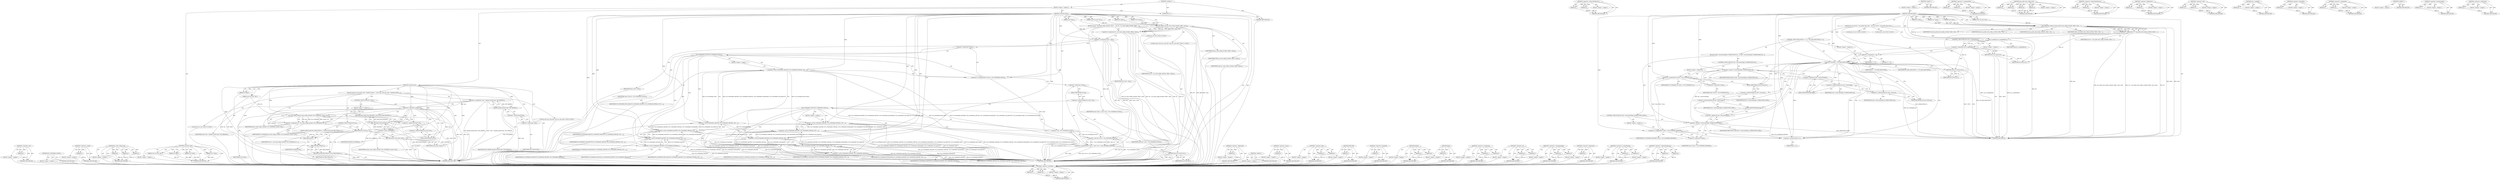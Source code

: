 digraph "&lt;operator&gt;.indirectFieldAccess" {
vulnerable_116 [label=<(METHOD,&lt;operator&gt;.lessThan)>];
vulnerable_117 [label=<(PARAM,p1)>];
vulnerable_118 [label=<(PARAM,p2)>];
vulnerable_119 [label=<(BLOCK,&lt;empty&gt;,&lt;empty&gt;)>];
vulnerable_120 [label=<(METHOD_RETURN,ANY)>];
vulnerable_140 [label=<(METHOD,&lt;operator&gt;.indirectFieldAccess)>];
vulnerable_141 [label=<(PARAM,p1)>];
vulnerable_142 [label=<(PARAM,p2)>];
vulnerable_143 [label=<(BLOCK,&lt;empty&gt;,&lt;empty&gt;)>];
vulnerable_144 [label=<(METHOD_RETURN,ANY)>];
vulnerable_6 [label=<(METHOD,&lt;global&gt;)<SUB>1</SUB>>];
vulnerable_7 [label=<(BLOCK,&lt;empty&gt;,&lt;empty&gt;)<SUB>1</SUB>>];
vulnerable_8 [label=<(METHOD,command_read)<SUB>1</SUB>>];
vulnerable_9 [label=<(PARAM,struct pci_dev *dev)<SUB>1</SUB>>];
vulnerable_10 [label=<(PARAM,int offset)<SUB>1</SUB>>];
vulnerable_11 [label=<(PARAM,u16 *value)<SUB>1</SUB>>];
vulnerable_12 [label=<(PARAM,void *data)<SUB>1</SUB>>];
vulnerable_13 [label=<(BLOCK,{
	int i;
	int ret;
	ret = xen_pcibk_read_confi...,{
	int i;
	int ret;
	ret = xen_pcibk_read_confi...)<SUB>2</SUB>>];
vulnerable_14 [label="<(LOCAL,int i: int)<SUB>3</SUB>>"];
vulnerable_15 [label="<(LOCAL,int ret: int)<SUB>4</SUB>>"];
vulnerable_16 [label=<(&lt;operator&gt;.assignment,ret = xen_pcibk_read_config_word(dev, offset, v...)<SUB>5</SUB>>];
vulnerable_17 [label=<(IDENTIFIER,ret,ret = xen_pcibk_read_config_word(dev, offset, v...)<SUB>5</SUB>>];
vulnerable_18 [label=<(xen_pcibk_read_config_word,xen_pcibk_read_config_word(dev, offset, value, ...)<SUB>5</SUB>>];
vulnerable_19 [label=<(IDENTIFIER,dev,xen_pcibk_read_config_word(dev, offset, value, ...)<SUB>5</SUB>>];
vulnerable_20 [label=<(IDENTIFIER,offset,xen_pcibk_read_config_word(dev, offset, value, ...)<SUB>5</SUB>>];
vulnerable_21 [label=<(IDENTIFIER,value,xen_pcibk_read_config_word(dev, offset, value, ...)<SUB>5</SUB>>];
vulnerable_22 [label=<(IDENTIFIER,data,xen_pcibk_read_config_word(dev, offset, value, ...)<SUB>5</SUB>>];
vulnerable_23 [label=<(CONTROL_STRUCTURE,IF,if (!pci_is_enabled(dev)))<SUB>6</SUB>>];
vulnerable_24 [label=<(&lt;operator&gt;.logicalNot,!pci_is_enabled(dev))<SUB>6</SUB>>];
vulnerable_25 [label=<(pci_is_enabled,pci_is_enabled(dev))<SUB>6</SUB>>];
vulnerable_26 [label=<(IDENTIFIER,dev,pci_is_enabled(dev))<SUB>6</SUB>>];
vulnerable_27 [label=<(BLOCK,&lt;empty&gt;,&lt;empty&gt;)<SUB>7</SUB>>];
vulnerable_28 [label=<(RETURN,return ret;,return ret;)<SUB>7</SUB>>];
vulnerable_29 [label=<(IDENTIFIER,ret,return ret;)<SUB>7</SUB>>];
vulnerable_30 [label=<(CONTROL_STRUCTURE,FOR,for (i = 0;i &lt; PCI_ROM_RESOURCE;i++))<SUB>8</SUB>>];
vulnerable_31 [label=<(BLOCK,&lt;empty&gt;,&lt;empty&gt;)<SUB>8</SUB>>];
vulnerable_32 [label=<(&lt;operator&gt;.assignment,i = 0)<SUB>8</SUB>>];
vulnerable_33 [label=<(IDENTIFIER,i,i = 0)<SUB>8</SUB>>];
vulnerable_34 [label=<(LITERAL,0,i = 0)<SUB>8</SUB>>];
vulnerable_35 [label=<(&lt;operator&gt;.lessThan,i &lt; PCI_ROM_RESOURCE)<SUB>8</SUB>>];
vulnerable_36 [label=<(IDENTIFIER,i,i &lt; PCI_ROM_RESOURCE)<SUB>8</SUB>>];
vulnerable_37 [label=<(IDENTIFIER,PCI_ROM_RESOURCE,i &lt; PCI_ROM_RESOURCE)<SUB>8</SUB>>];
vulnerable_38 [label=<(&lt;operator&gt;.postIncrement,i++)<SUB>8</SUB>>];
vulnerable_39 [label=<(IDENTIFIER,i,i++)<SUB>8</SUB>>];
vulnerable_40 [label=<(BLOCK,{
		if (dev-&gt;resource[i].flags &amp; IORESOURCE_IO)...,{
		if (dev-&gt;resource[i].flags &amp; IORESOURCE_IO)...)<SUB>8</SUB>>];
vulnerable_41 [label=<(CONTROL_STRUCTURE,IF,if (dev-&gt;resource[i].flags &amp; IORESOURCE_IO))<SUB>9</SUB>>];
vulnerable_42 [label=<(&lt;operator&gt;.and,dev-&gt;resource[i].flags &amp; IORESOURCE_IO)<SUB>9</SUB>>];
vulnerable_43 [label=<(&lt;operator&gt;.fieldAccess,dev-&gt;resource[i].flags)<SUB>9</SUB>>];
vulnerable_44 [label=<(&lt;operator&gt;.indirectIndexAccess,dev-&gt;resource[i])<SUB>9</SUB>>];
vulnerable_45 [label=<(&lt;operator&gt;.indirectFieldAccess,dev-&gt;resource)<SUB>9</SUB>>];
vulnerable_46 [label=<(IDENTIFIER,dev,dev-&gt;resource[i].flags &amp; IORESOURCE_IO)<SUB>9</SUB>>];
vulnerable_47 [label=<(FIELD_IDENTIFIER,resource,resource)<SUB>9</SUB>>];
vulnerable_48 [label=<(IDENTIFIER,i,dev-&gt;resource[i].flags &amp; IORESOURCE_IO)<SUB>9</SUB>>];
vulnerable_49 [label=<(FIELD_IDENTIFIER,flags,flags)<SUB>9</SUB>>];
vulnerable_50 [label=<(IDENTIFIER,IORESOURCE_IO,dev-&gt;resource[i].flags &amp; IORESOURCE_IO)<SUB>9</SUB>>];
vulnerable_51 [label=<(BLOCK,&lt;empty&gt;,&lt;empty&gt;)<SUB>10</SUB>>];
vulnerable_52 [label=<(&lt;operators&gt;.assignmentOr,*value |= PCI_COMMAND_IO)<SUB>10</SUB>>];
vulnerable_53 [label=<(&lt;operator&gt;.indirection,*value)<SUB>10</SUB>>];
vulnerable_54 [label=<(IDENTIFIER,value,*value |= PCI_COMMAND_IO)<SUB>10</SUB>>];
vulnerable_55 [label=<(IDENTIFIER,PCI_COMMAND_IO,*value |= PCI_COMMAND_IO)<SUB>10</SUB>>];
vulnerable_56 [label=<(CONTROL_STRUCTURE,IF,if (dev-&gt;resource[i].flags &amp; IORESOURCE_MEM))<SUB>11</SUB>>];
vulnerable_57 [label=<(&lt;operator&gt;.and,dev-&gt;resource[i].flags &amp; IORESOURCE_MEM)<SUB>11</SUB>>];
vulnerable_58 [label=<(&lt;operator&gt;.fieldAccess,dev-&gt;resource[i].flags)<SUB>11</SUB>>];
vulnerable_59 [label=<(&lt;operator&gt;.indirectIndexAccess,dev-&gt;resource[i])<SUB>11</SUB>>];
vulnerable_60 [label=<(&lt;operator&gt;.indirectFieldAccess,dev-&gt;resource)<SUB>11</SUB>>];
vulnerable_61 [label=<(IDENTIFIER,dev,dev-&gt;resource[i].flags &amp; IORESOURCE_MEM)<SUB>11</SUB>>];
vulnerable_62 [label=<(FIELD_IDENTIFIER,resource,resource)<SUB>11</SUB>>];
vulnerable_63 [label=<(IDENTIFIER,i,dev-&gt;resource[i].flags &amp; IORESOURCE_MEM)<SUB>11</SUB>>];
vulnerable_64 [label=<(FIELD_IDENTIFIER,flags,flags)<SUB>11</SUB>>];
vulnerable_65 [label=<(IDENTIFIER,IORESOURCE_MEM,dev-&gt;resource[i].flags &amp; IORESOURCE_MEM)<SUB>11</SUB>>];
vulnerable_66 [label=<(BLOCK,&lt;empty&gt;,&lt;empty&gt;)<SUB>12</SUB>>];
vulnerable_67 [label=<(&lt;operators&gt;.assignmentOr,*value |= PCI_COMMAND_MEMORY)<SUB>12</SUB>>];
vulnerable_68 [label=<(&lt;operator&gt;.indirection,*value)<SUB>12</SUB>>];
vulnerable_69 [label=<(IDENTIFIER,value,*value |= PCI_COMMAND_MEMORY)<SUB>12</SUB>>];
vulnerable_70 [label=<(IDENTIFIER,PCI_COMMAND_MEMORY,*value |= PCI_COMMAND_MEMORY)<SUB>12</SUB>>];
vulnerable_71 [label=<(RETURN,return ret;,return ret;)<SUB>15</SUB>>];
vulnerable_72 [label=<(IDENTIFIER,ret,return ret;)<SUB>15</SUB>>];
vulnerable_73 [label=<(METHOD_RETURN,int)<SUB>1</SUB>>];
vulnerable_75 [label=<(METHOD_RETURN,ANY)<SUB>1</SUB>>];
vulnerable_145 [label=<(METHOD,&lt;operators&gt;.assignmentOr)>];
vulnerable_146 [label=<(PARAM,p1)>];
vulnerable_147 [label=<(PARAM,p2)>];
vulnerable_148 [label=<(BLOCK,&lt;empty&gt;,&lt;empty&gt;)>];
vulnerable_149 [label=<(METHOD_RETURN,ANY)>];
vulnerable_101 [label=<(METHOD,xen_pcibk_read_config_word)>];
vulnerable_102 [label=<(PARAM,p1)>];
vulnerable_103 [label=<(PARAM,p2)>];
vulnerable_104 [label=<(PARAM,p3)>];
vulnerable_105 [label=<(PARAM,p4)>];
vulnerable_106 [label=<(BLOCK,&lt;empty&gt;,&lt;empty&gt;)>];
vulnerable_107 [label=<(METHOD_RETURN,ANY)>];
vulnerable_135 [label=<(METHOD,&lt;operator&gt;.indirectIndexAccess)>];
vulnerable_136 [label=<(PARAM,p1)>];
vulnerable_137 [label=<(PARAM,p2)>];
vulnerable_138 [label=<(BLOCK,&lt;empty&gt;,&lt;empty&gt;)>];
vulnerable_139 [label=<(METHOD_RETURN,ANY)>];
vulnerable_130 [label=<(METHOD,&lt;operator&gt;.fieldAccess)>];
vulnerable_131 [label=<(PARAM,p1)>];
vulnerable_132 [label=<(PARAM,p2)>];
vulnerable_133 [label=<(BLOCK,&lt;empty&gt;,&lt;empty&gt;)>];
vulnerable_134 [label=<(METHOD_RETURN,ANY)>];
vulnerable_125 [label=<(METHOD,&lt;operator&gt;.and)>];
vulnerable_126 [label=<(PARAM,p1)>];
vulnerable_127 [label=<(PARAM,p2)>];
vulnerable_128 [label=<(BLOCK,&lt;empty&gt;,&lt;empty&gt;)>];
vulnerable_129 [label=<(METHOD_RETURN,ANY)>];
vulnerable_112 [label=<(METHOD,pci_is_enabled)>];
vulnerable_113 [label=<(PARAM,p1)>];
vulnerable_114 [label=<(BLOCK,&lt;empty&gt;,&lt;empty&gt;)>];
vulnerable_115 [label=<(METHOD_RETURN,ANY)>];
vulnerable_108 [label=<(METHOD,&lt;operator&gt;.logicalNot)>];
vulnerable_109 [label=<(PARAM,p1)>];
vulnerable_110 [label=<(BLOCK,&lt;empty&gt;,&lt;empty&gt;)>];
vulnerable_111 [label=<(METHOD_RETURN,ANY)>];
vulnerable_96 [label=<(METHOD,&lt;operator&gt;.assignment)>];
vulnerable_97 [label=<(PARAM,p1)>];
vulnerable_98 [label=<(PARAM,p2)>];
vulnerable_99 [label=<(BLOCK,&lt;empty&gt;,&lt;empty&gt;)>];
vulnerable_100 [label=<(METHOD_RETURN,ANY)>];
vulnerable_90 [label=<(METHOD,&lt;global&gt;)<SUB>1</SUB>>];
vulnerable_91 [label=<(BLOCK,&lt;empty&gt;,&lt;empty&gt;)>];
vulnerable_92 [label=<(METHOD_RETURN,ANY)>];
vulnerable_121 [label=<(METHOD,&lt;operator&gt;.postIncrement)>];
vulnerable_122 [label=<(PARAM,p1)>];
vulnerable_123 [label=<(BLOCK,&lt;empty&gt;,&lt;empty&gt;)>];
vulnerable_124 [label=<(METHOD_RETURN,ANY)>];
vulnerable_150 [label=<(METHOD,&lt;operator&gt;.indirection)>];
vulnerable_151 [label=<(PARAM,p1)>];
vulnerable_152 [label=<(BLOCK,&lt;empty&gt;,&lt;empty&gt;)>];
vulnerable_153 [label=<(METHOD_RETURN,ANY)>];
fixed_212 [label=<(METHOD,&lt;operator&gt;.not)>];
fixed_213 [label=<(PARAM,p1)>];
fixed_214 [label=<(BLOCK,&lt;empty&gt;,&lt;empty&gt;)>];
fixed_215 [label=<(METHOD_RETURN,ANY)>];
fixed_194 [label=<(METHOD,PCI_COMMAND_GUEST)<SUB>3</SUB>>];
fixed_195 [label=<(BLOCK,&lt;empty&gt;,&lt;empty&gt;)>];
fixed_196 [label=<(METHOD_RETURN,ANY)>];
fixed_150 [label=<(METHOD,&lt;operator&gt;.sizeOf)>];
fixed_151 [label=<(PARAM,p1)>];
fixed_152 [label=<(BLOCK,&lt;empty&gt;,&lt;empty&gt;)>];
fixed_153 [label=<(METHOD_RETURN,ANY)>];
fixed_170 [label=<(METHOD,pci_read_config_word)>];
fixed_171 [label=<(PARAM,p1)>];
fixed_172 [label=<(PARAM,p2)>];
fixed_173 [label=<(PARAM,p3)>];
fixed_174 [label=<(BLOCK,&lt;empty&gt;,&lt;empty&gt;)>];
fixed_175 [label=<(METHOD_RETURN,ANY)>];
fixed_6 [label=<(METHOD,&lt;global&gt;)<SUB>1</SUB>>];
fixed_7 [label=<(BLOCK,&lt;empty&gt;,&lt;empty&gt;)<SUB>1</SUB>>];
fixed_8 [label=<(METHOD,command_read)<SUB>1</SUB>>];
fixed_9 [label=<(PARAM,struct pci_dev *dev)<SUB>1</SUB>>];
fixed_10 [label=<(PARAM,int offset)<SUB>1</SUB>>];
fixed_11 [label=<(PARAM,u16 *value)<SUB>1</SUB>>];
fixed_12 [label=<(PARAM,void *data)<SUB>1</SUB>>];
fixed_13 [label=<(BLOCK,&lt;empty&gt;,&lt;empty&gt;)>];
fixed_14 [label=<(METHOD_RETURN,int)<SUB>1</SUB>>];
fixed_16 [label=<(UNKNOWN,),))<SUB>1</SUB>>];
fixed_17 [label=<(METHOD,command_init)<SUB>7</SUB>>];
fixed_18 [label=<(PARAM,struct pci_dev *dev)<SUB>7</SUB>>];
fixed_19 [label=<(PARAM,int offset)<SUB>7</SUB>>];
fixed_20 [label=<(BLOCK,{
	struct pci_cmd_info *cmd = kmalloc(sizeof(*c...,{
	struct pci_cmd_info *cmd = kmalloc(sizeof(*c...)<SUB>8</SUB>>];
fixed_21 [label="<(LOCAL,struct pci_cmd_info* cmd: pci_cmd_info*)<SUB>9</SUB>>"];
fixed_22 [label=<(&lt;operator&gt;.assignment,*cmd = kmalloc(sizeof(*cmd), GFP_KERNEL))<SUB>9</SUB>>];
fixed_23 [label=<(IDENTIFIER,cmd,*cmd = kmalloc(sizeof(*cmd), GFP_KERNEL))<SUB>9</SUB>>];
fixed_24 [label=<(kmalloc,kmalloc(sizeof(*cmd), GFP_KERNEL))<SUB>9</SUB>>];
fixed_25 [label=<(&lt;operator&gt;.sizeOf,sizeof(*cmd))<SUB>9</SUB>>];
fixed_26 [label=<(&lt;operator&gt;.indirection,*cmd)<SUB>9</SUB>>];
fixed_27 [label=<(IDENTIFIER,cmd,sizeof(*cmd))<SUB>9</SUB>>];
fixed_28 [label=<(IDENTIFIER,GFP_KERNEL,kmalloc(sizeof(*cmd), GFP_KERNEL))<SUB>9</SUB>>];
fixed_29 [label="<(LOCAL,int err: int)<SUB>10</SUB>>"];
fixed_30 [label=<(CONTROL_STRUCTURE,IF,if (!cmd))<SUB>12</SUB>>];
fixed_31 [label=<(&lt;operator&gt;.logicalNot,!cmd)<SUB>12</SUB>>];
fixed_32 [label=<(IDENTIFIER,cmd,!cmd)<SUB>12</SUB>>];
fixed_33 [label=<(BLOCK,&lt;empty&gt;,&lt;empty&gt;)<SUB>13</SUB>>];
fixed_34 [label=<(RETURN,return ERR_PTR(-ENOMEM);,return ERR_PTR(-ENOMEM);)<SUB>13</SUB>>];
fixed_35 [label=<(ERR_PTR,ERR_PTR(-ENOMEM))<SUB>13</SUB>>];
fixed_36 [label=<(&lt;operator&gt;.minus,-ENOMEM)<SUB>13</SUB>>];
fixed_37 [label=<(IDENTIFIER,ENOMEM,-ENOMEM)<SUB>13</SUB>>];
fixed_38 [label=<(&lt;operator&gt;.assignment,err = pci_read_config_word(dev, PCI_COMMAND, &amp;c...)<SUB>15</SUB>>];
fixed_39 [label=<(IDENTIFIER,err,err = pci_read_config_word(dev, PCI_COMMAND, &amp;c...)<SUB>15</SUB>>];
fixed_40 [label=<(pci_read_config_word,pci_read_config_word(dev, PCI_COMMAND, &amp;cmd-&gt;val))<SUB>15</SUB>>];
fixed_41 [label=<(IDENTIFIER,dev,pci_read_config_word(dev, PCI_COMMAND, &amp;cmd-&gt;val))<SUB>15</SUB>>];
fixed_42 [label=<(IDENTIFIER,PCI_COMMAND,pci_read_config_word(dev, PCI_COMMAND, &amp;cmd-&gt;val))<SUB>15</SUB>>];
fixed_43 [label=<(&lt;operator&gt;.addressOf,&amp;cmd-&gt;val)<SUB>15</SUB>>];
fixed_44 [label=<(&lt;operator&gt;.indirectFieldAccess,cmd-&gt;val)<SUB>15</SUB>>];
fixed_45 [label=<(IDENTIFIER,cmd,pci_read_config_word(dev, PCI_COMMAND, &amp;cmd-&gt;val))<SUB>15</SUB>>];
fixed_46 [label=<(FIELD_IDENTIFIER,val,val)<SUB>15</SUB>>];
fixed_47 [label=<(CONTROL_STRUCTURE,IF,if (err))<SUB>16</SUB>>];
fixed_48 [label=<(IDENTIFIER,err,if (err))<SUB>16</SUB>>];
fixed_49 [label=<(BLOCK,{
		kfree(cmd);
		return ERR_PTR(err);
 	},{
		kfree(cmd);
		return ERR_PTR(err);
 	})<SUB>16</SUB>>];
fixed_50 [label=<(kfree,kfree(cmd))<SUB>17</SUB>>];
fixed_51 [label=<(IDENTIFIER,cmd,kfree(cmd))<SUB>17</SUB>>];
fixed_52 [label=<(RETURN,return ERR_PTR(err);,return ERR_PTR(err);)<SUB>18</SUB>>];
fixed_53 [label=<(ERR_PTR,ERR_PTR(err))<SUB>18</SUB>>];
fixed_54 [label=<(IDENTIFIER,err,ERR_PTR(err))<SUB>18</SUB>>];
fixed_55 [label=<(RETURN,return cmd;,return cmd;)<SUB>21</SUB>>];
fixed_56 [label=<(IDENTIFIER,cmd,return cmd;)<SUB>21</SUB>>];
fixed_57 [label=<(METHOD_RETURN,void*)<SUB>7</SUB>>];
fixed_59 [label=<(METHOD,command_read)<SUB>24</SUB>>];
fixed_60 [label=<(PARAM,struct pci_dev *dev)<SUB>24</SUB>>];
fixed_61 [label=<(PARAM,int offset)<SUB>24</SUB>>];
fixed_62 [label=<(PARAM,u16 *value)<SUB>24</SUB>>];
fixed_63 [label=<(PARAM,void *data)<SUB>24</SUB>>];
fixed_64 [label=<(BLOCK,{
	int ret = pci_read_config_word(dev, offset, ...,{
	int ret = pci_read_config_word(dev, offset, ...)<SUB>25</SUB>>];
fixed_65 [label="<(LOCAL,int ret: int)<SUB>26</SUB>>"];
fixed_66 [label=<(&lt;operator&gt;.assignment,ret = pci_read_config_word(dev, offset, value))<SUB>26</SUB>>];
fixed_67 [label=<(IDENTIFIER,ret,ret = pci_read_config_word(dev, offset, value))<SUB>26</SUB>>];
fixed_68 [label=<(pci_read_config_word,pci_read_config_word(dev, offset, value))<SUB>26</SUB>>];
fixed_69 [label=<(IDENTIFIER,dev,pci_read_config_word(dev, offset, value))<SUB>26</SUB>>];
fixed_70 [label=<(IDENTIFIER,offset,pci_read_config_word(dev, offset, value))<SUB>26</SUB>>];
fixed_71 [label=<(IDENTIFIER,value,pci_read_config_word(dev, offset, value))<SUB>26</SUB>>];
fixed_72 [label="<(LOCAL,const struct pci_cmd_info* cmd: pci_cmd_info*)<SUB>27</SUB>>"];
fixed_73 [label=<(&lt;operator&gt;.assignment,*cmd = data)<SUB>27</SUB>>];
fixed_74 [label=<(IDENTIFIER,cmd,*cmd = data)<SUB>27</SUB>>];
fixed_75 [label=<(IDENTIFIER,data,*cmd = data)<SUB>27</SUB>>];
fixed_76 [label=<(&lt;operators&gt;.assignmentAnd,*value &amp;= PCI_COMMAND_GUEST)<SUB>29</SUB>>];
fixed_77 [label=<(&lt;operator&gt;.indirection,*value)<SUB>29</SUB>>];
fixed_78 [label=<(IDENTIFIER,value,*value &amp;= PCI_COMMAND_GUEST)<SUB>29</SUB>>];
fixed_79 [label=<(PCI_COMMAND_GUEST,PCI_COMMAND_GUEST)<SUB>29</SUB>>];
fixed_80 [label=<(BLOCK,&lt;empty&gt;,&lt;empty&gt;)>];
fixed_81 [label=<(&lt;operator&gt;.or,PCI_COMMAND_MASTER | PCI_COMMAND_SPECIAL | PCI_...)<SUB>29</SUB>>];
fixed_82 [label=<(&lt;operator&gt;.or,PCI_COMMAND_MASTER | PCI_COMMAND_SPECIAL | PCI_...)<SUB>29</SUB>>];
fixed_83 [label=<(&lt;operator&gt;.or,PCI_COMMAND_MASTER | PCI_COMMAND_SPECIAL | PCI_...)<SUB>29</SUB>>];
fixed_84 [label=<(&lt;operator&gt;.or,PCI_COMMAND_MASTER | PCI_COMMAND_SPECIAL | PCI_...)<SUB>29</SUB>>];
fixed_85 [label=<(&lt;operator&gt;.or,PCI_COMMAND_MASTER | PCI_COMMAND_SPECIAL)<SUB>29</SUB>>];
fixed_86 [label=<(IDENTIFIER,PCI_COMMAND_MASTER,PCI_COMMAND_MASTER | PCI_COMMAND_SPECIAL)<SUB>29</SUB>>];
fixed_87 [label=<(IDENTIFIER,PCI_COMMAND_SPECIAL,PCI_COMMAND_MASTER | PCI_COMMAND_SPECIAL)<SUB>29</SUB>>];
fixed_88 [label=<(IDENTIFIER,PCI_COMMAND_INVALIDATE,PCI_COMMAND_MASTER | PCI_COMMAND_SPECIAL | PCI_...)<SUB>29</SUB>>];
fixed_89 [label=<(IDENTIFIER,PCI_COMMAND_VGA_PALETTE,PCI_COMMAND_MASTER | PCI_COMMAND_SPECIAL | PCI_...)<SUB>29</SUB>>];
fixed_90 [label=<(IDENTIFIER,PCI_COMMAND_WAIT,PCI_COMMAND_MASTER | PCI_COMMAND_SPECIAL | PCI_...)<SUB>29</SUB>>];
fixed_91 [label=<(IDENTIFIER,PCI_COMMAND_FAST_BACK,PCI_COMMAND_MASTER | PCI_COMMAND_SPECIAL | PCI_...)<SUB>29</SUB>>];
fixed_92 [label=<(&lt;operators&gt;.assignmentOr,*value |= cmd-&gt;val &amp; ~PCI_COMMAND_GUEST)<SUB>30</SUB>>];
fixed_93 [label=<(&lt;operator&gt;.indirection,*value)<SUB>30</SUB>>];
fixed_94 [label=<(IDENTIFIER,value,*value |= cmd-&gt;val &amp; ~PCI_COMMAND_GUEST)<SUB>30</SUB>>];
fixed_95 [label=<(&lt;operator&gt;.and,cmd-&gt;val &amp; ~PCI_COMMAND_GUEST)<SUB>30</SUB>>];
fixed_96 [label=<(&lt;operator&gt;.indirectFieldAccess,cmd-&gt;val)<SUB>30</SUB>>];
fixed_97 [label=<(IDENTIFIER,cmd,cmd-&gt;val &amp; ~PCI_COMMAND_GUEST)<SUB>30</SUB>>];
fixed_98 [label=<(FIELD_IDENTIFIER,val,val)<SUB>30</SUB>>];
fixed_99 [label=<(&lt;operator&gt;.not,~PCI_COMMAND_GUEST)<SUB>30</SUB>>];
fixed_100 [label=<(PCI_COMMAND_GUEST,PCI_COMMAND_GUEST)<SUB>30</SUB>>];
fixed_101 [label=<(BLOCK,&lt;empty&gt;,&lt;empty&gt;)>];
fixed_102 [label=<(&lt;operator&gt;.or,PCI_COMMAND_MASTER | PCI_COMMAND_SPECIAL | PCI_...)<SUB>30</SUB>>];
fixed_103 [label=<(&lt;operator&gt;.or,PCI_COMMAND_MASTER | PCI_COMMAND_SPECIAL | PCI_...)<SUB>30</SUB>>];
fixed_104 [label=<(&lt;operator&gt;.or,PCI_COMMAND_MASTER | PCI_COMMAND_SPECIAL | PCI_...)<SUB>30</SUB>>];
fixed_105 [label=<(&lt;operator&gt;.or,PCI_COMMAND_MASTER | PCI_COMMAND_SPECIAL | PCI_...)<SUB>30</SUB>>];
fixed_106 [label=<(&lt;operator&gt;.or,PCI_COMMAND_MASTER | PCI_COMMAND_SPECIAL)<SUB>30</SUB>>];
fixed_107 [label=<(IDENTIFIER,PCI_COMMAND_MASTER,PCI_COMMAND_MASTER | PCI_COMMAND_SPECIAL)<SUB>30</SUB>>];
fixed_108 [label=<(IDENTIFIER,PCI_COMMAND_SPECIAL,PCI_COMMAND_MASTER | PCI_COMMAND_SPECIAL)<SUB>30</SUB>>];
fixed_109 [label=<(IDENTIFIER,PCI_COMMAND_INVALIDATE,PCI_COMMAND_MASTER | PCI_COMMAND_SPECIAL | PCI_...)<SUB>30</SUB>>];
fixed_110 [label=<(IDENTIFIER,PCI_COMMAND_VGA_PALETTE,PCI_COMMAND_MASTER | PCI_COMMAND_SPECIAL | PCI_...)<SUB>30</SUB>>];
fixed_111 [label=<(IDENTIFIER,PCI_COMMAND_WAIT,PCI_COMMAND_MASTER | PCI_COMMAND_SPECIAL | PCI_...)<SUB>30</SUB>>];
fixed_112 [label=<(IDENTIFIER,PCI_COMMAND_FAST_BACK,PCI_COMMAND_MASTER | PCI_COMMAND_SPECIAL | PCI_...)<SUB>30</SUB>>];
fixed_113 [label=<(RETURN,return ret;,return ret;)<SUB>32</SUB>>];
fixed_114 [label=<(IDENTIFIER,ret,return ret;)<SUB>32</SUB>>];
fixed_115 [label=<(METHOD_RETURN,int)<SUB>24</SUB>>];
fixed_117 [label=<(METHOD_RETURN,ANY)<SUB>1</SUB>>];
fixed_176 [label=<(METHOD,&lt;operator&gt;.addressOf)>];
fixed_177 [label=<(PARAM,p1)>];
fixed_178 [label=<(BLOCK,&lt;empty&gt;,&lt;empty&gt;)>];
fixed_179 [label=<(METHOD_RETURN,ANY)>];
fixed_134 [label=<(METHOD,&lt;global&gt;)<SUB>1</SUB>>];
fixed_135 [label=<(BLOCK,&lt;empty&gt;,&lt;empty&gt;)>];
fixed_136 [label=<(METHOD_RETURN,ANY)>];
fixed_166 [label=<(METHOD,&lt;operator&gt;.minus)>];
fixed_167 [label=<(PARAM,p1)>];
fixed_168 [label=<(BLOCK,&lt;empty&gt;,&lt;empty&gt;)>];
fixed_169 [label=<(METHOD_RETURN,ANY)>];
fixed_207 [label=<(METHOD,&lt;operator&gt;.and)>];
fixed_208 [label=<(PARAM,p1)>];
fixed_209 [label=<(PARAM,p2)>];
fixed_210 [label=<(BLOCK,&lt;empty&gt;,&lt;empty&gt;)>];
fixed_211 [label=<(METHOD_RETURN,ANY)>];
fixed_162 [label=<(METHOD,ERR_PTR)>];
fixed_163 [label=<(PARAM,p1)>];
fixed_164 [label=<(BLOCK,&lt;empty&gt;,&lt;empty&gt;)>];
fixed_165 [label=<(METHOD_RETURN,ANY)>];
fixed_158 [label=<(METHOD,&lt;operator&gt;.logicalNot)>];
fixed_159 [label=<(PARAM,p1)>];
fixed_160 [label=<(BLOCK,&lt;empty&gt;,&lt;empty&gt;)>];
fixed_161 [label=<(METHOD_RETURN,ANY)>];
fixed_145 [label=<(METHOD,kmalloc)>];
fixed_146 [label=<(PARAM,p1)>];
fixed_147 [label=<(PARAM,p2)>];
fixed_148 [label=<(BLOCK,&lt;empty&gt;,&lt;empty&gt;)>];
fixed_149 [label=<(METHOD_RETURN,ANY)>];
fixed_185 [label=<(METHOD,kfree)>];
fixed_186 [label=<(PARAM,p1)>];
fixed_187 [label=<(BLOCK,&lt;empty&gt;,&lt;empty&gt;)>];
fixed_188 [label=<(METHOD_RETURN,ANY)>];
fixed_140 [label=<(METHOD,&lt;operator&gt;.assignment)>];
fixed_141 [label=<(PARAM,p1)>];
fixed_142 [label=<(PARAM,p2)>];
fixed_143 [label=<(BLOCK,&lt;empty&gt;,&lt;empty&gt;)>];
fixed_144 [label=<(METHOD_RETURN,ANY)>];
fixed_197 [label=<(METHOD,&lt;operator&gt;.or)>];
fixed_198 [label=<(PARAM,p1)>];
fixed_199 [label=<(PARAM,p2)>];
fixed_200 [label=<(BLOCK,&lt;empty&gt;,&lt;empty&gt;)>];
fixed_201 [label=<(METHOD_RETURN,ANY)>];
fixed_189 [label=<(METHOD,&lt;operators&gt;.assignmentAnd)>];
fixed_190 [label=<(PARAM,p1)>];
fixed_191 [label=<(PARAM,p2)>];
fixed_192 [label=<(BLOCK,&lt;empty&gt;,&lt;empty&gt;)>];
fixed_193 [label=<(METHOD_RETURN,ANY)>];
fixed_154 [label=<(METHOD,&lt;operator&gt;.indirection)>];
fixed_155 [label=<(PARAM,p1)>];
fixed_156 [label=<(BLOCK,&lt;empty&gt;,&lt;empty&gt;)>];
fixed_157 [label=<(METHOD_RETURN,ANY)>];
fixed_202 [label=<(METHOD,&lt;operators&gt;.assignmentOr)>];
fixed_203 [label=<(PARAM,p1)>];
fixed_204 [label=<(PARAM,p2)>];
fixed_205 [label=<(BLOCK,&lt;empty&gt;,&lt;empty&gt;)>];
fixed_206 [label=<(METHOD_RETURN,ANY)>];
fixed_180 [label=<(METHOD,&lt;operator&gt;.indirectFieldAccess)>];
fixed_181 [label=<(PARAM,p1)>];
fixed_182 [label=<(PARAM,p2)>];
fixed_183 [label=<(BLOCK,&lt;empty&gt;,&lt;empty&gt;)>];
fixed_184 [label=<(METHOD_RETURN,ANY)>];
vulnerable_116 -> vulnerable_117  [key=0, label="AST: "];
vulnerable_116 -> vulnerable_117  [key=1, label="DDG: "];
vulnerable_116 -> vulnerable_119  [key=0, label="AST: "];
vulnerable_116 -> vulnerable_118  [key=0, label="AST: "];
vulnerable_116 -> vulnerable_118  [key=1, label="DDG: "];
vulnerable_116 -> vulnerable_120  [key=0, label="AST: "];
vulnerable_116 -> vulnerable_120  [key=1, label="CFG: "];
vulnerable_117 -> vulnerable_120  [key=0, label="DDG: p1"];
vulnerable_118 -> vulnerable_120  [key=0, label="DDG: p2"];
vulnerable_140 -> vulnerable_141  [key=0, label="AST: "];
vulnerable_140 -> vulnerable_141  [key=1, label="DDG: "];
vulnerable_140 -> vulnerable_143  [key=0, label="AST: "];
vulnerable_140 -> vulnerable_142  [key=0, label="AST: "];
vulnerable_140 -> vulnerable_142  [key=1, label="DDG: "];
vulnerable_140 -> vulnerable_144  [key=0, label="AST: "];
vulnerable_140 -> vulnerable_144  [key=1, label="CFG: "];
vulnerable_141 -> vulnerable_144  [key=0, label="DDG: p1"];
vulnerable_142 -> vulnerable_144  [key=0, label="DDG: p2"];
vulnerable_6 -> vulnerable_7  [key=0, label="AST: "];
vulnerable_6 -> vulnerable_75  [key=0, label="AST: "];
vulnerable_6 -> vulnerable_75  [key=1, label="CFG: "];
vulnerable_7 -> vulnerable_8  [key=0, label="AST: "];
vulnerable_8 -> vulnerable_9  [key=0, label="AST: "];
vulnerable_8 -> vulnerable_9  [key=1, label="DDG: "];
vulnerable_8 -> vulnerable_10  [key=0, label="AST: "];
vulnerable_8 -> vulnerable_10  [key=1, label="DDG: "];
vulnerable_8 -> vulnerable_11  [key=0, label="AST: "];
vulnerable_8 -> vulnerable_11  [key=1, label="DDG: "];
vulnerable_8 -> vulnerable_12  [key=0, label="AST: "];
vulnerable_8 -> vulnerable_12  [key=1, label="DDG: "];
vulnerable_8 -> vulnerable_13  [key=0, label="AST: "];
vulnerable_8 -> vulnerable_73  [key=0, label="AST: "];
vulnerable_8 -> vulnerable_18  [key=0, label="CFG: "];
vulnerable_8 -> vulnerable_18  [key=1, label="DDG: "];
vulnerable_8 -> vulnerable_72  [key=0, label="DDG: "];
vulnerable_8 -> vulnerable_32  [key=0, label="DDG: "];
vulnerable_8 -> vulnerable_35  [key=0, label="DDG: "];
vulnerable_8 -> vulnerable_38  [key=0, label="DDG: "];
vulnerable_8 -> vulnerable_25  [key=0, label="DDG: "];
vulnerable_8 -> vulnerable_29  [key=0, label="DDG: "];
vulnerable_8 -> vulnerable_42  [key=0, label="DDG: "];
vulnerable_8 -> vulnerable_52  [key=0, label="DDG: "];
vulnerable_8 -> vulnerable_57  [key=0, label="DDG: "];
vulnerable_8 -> vulnerable_67  [key=0, label="DDG: "];
vulnerable_9 -> vulnerable_18  [key=0, label="DDG: dev"];
vulnerable_10 -> vulnerable_18  [key=0, label="DDG: offset"];
vulnerable_11 -> vulnerable_18  [key=0, label="DDG: value"];
vulnerable_12 -> vulnerable_18  [key=0, label="DDG: data"];
vulnerable_13 -> vulnerable_14  [key=0, label="AST: "];
vulnerable_13 -> vulnerable_15  [key=0, label="AST: "];
vulnerable_13 -> vulnerable_16  [key=0, label="AST: "];
vulnerable_13 -> vulnerable_23  [key=0, label="AST: "];
vulnerable_13 -> vulnerable_30  [key=0, label="AST: "];
vulnerable_13 -> vulnerable_71  [key=0, label="AST: "];
vulnerable_16 -> vulnerable_17  [key=0, label="AST: "];
vulnerable_16 -> vulnerable_18  [key=0, label="AST: "];
vulnerable_16 -> vulnerable_25  [key=0, label="CFG: "];
vulnerable_16 -> vulnerable_73  [key=0, label="DDG: ret"];
vulnerable_16 -> vulnerable_73  [key=1, label="DDG: xen_pcibk_read_config_word(dev, offset, value, data)"];
vulnerable_16 -> vulnerable_73  [key=2, label="DDG: ret = xen_pcibk_read_config_word(dev, offset, value, data)"];
vulnerable_16 -> vulnerable_72  [key=0, label="DDG: ret"];
vulnerable_16 -> vulnerable_29  [key=0, label="DDG: ret"];
vulnerable_18 -> vulnerable_19  [key=0, label="AST: "];
vulnerable_18 -> vulnerable_20  [key=0, label="AST: "];
vulnerable_18 -> vulnerable_21  [key=0, label="AST: "];
vulnerable_18 -> vulnerable_22  [key=0, label="AST: "];
vulnerable_18 -> vulnerable_16  [key=0, label="CFG: "];
vulnerable_18 -> vulnerable_16  [key=1, label="DDG: dev"];
vulnerable_18 -> vulnerable_16  [key=2, label="DDG: offset"];
vulnerable_18 -> vulnerable_16  [key=3, label="DDG: value"];
vulnerable_18 -> vulnerable_16  [key=4, label="DDG: data"];
vulnerable_18 -> vulnerable_73  [key=0, label="DDG: offset"];
vulnerable_18 -> vulnerable_73  [key=1, label="DDG: value"];
vulnerable_18 -> vulnerable_73  [key=2, label="DDG: data"];
vulnerable_18 -> vulnerable_25  [key=0, label="DDG: dev"];
vulnerable_23 -> vulnerable_24  [key=0, label="AST: "];
vulnerable_23 -> vulnerable_27  [key=0, label="AST: "];
vulnerable_24 -> vulnerable_25  [key=0, label="AST: "];
vulnerable_24 -> vulnerable_28  [key=0, label="CFG: "];
vulnerable_24 -> vulnerable_28  [key=1, label="CDG: "];
vulnerable_24 -> vulnerable_32  [key=0, label="CFG: "];
vulnerable_24 -> vulnerable_32  [key=1, label="CDG: "];
vulnerable_24 -> vulnerable_73  [key=0, label="DDG: pci_is_enabled(dev)"];
vulnerable_24 -> vulnerable_73  [key=1, label="DDG: !pci_is_enabled(dev)"];
vulnerable_24 -> vulnerable_71  [key=0, label="CDG: "];
vulnerable_24 -> vulnerable_35  [key=0, label="CDG: "];
vulnerable_25 -> vulnerable_26  [key=0, label="AST: "];
vulnerable_25 -> vulnerable_24  [key=0, label="CFG: "];
vulnerable_25 -> vulnerable_24  [key=1, label="DDG: dev"];
vulnerable_25 -> vulnerable_73  [key=0, label="DDG: dev"];
vulnerable_27 -> vulnerable_28  [key=0, label="AST: "];
vulnerable_28 -> vulnerable_29  [key=0, label="AST: "];
vulnerable_28 -> vulnerable_73  [key=0, label="CFG: "];
vulnerable_28 -> vulnerable_73  [key=1, label="DDG: &lt;RET&gt;"];
vulnerable_29 -> vulnerable_28  [key=0, label="DDG: ret"];
vulnerable_30 -> vulnerable_31  [key=0, label="AST: "];
vulnerable_30 -> vulnerable_35  [key=0, label="AST: "];
vulnerable_30 -> vulnerable_38  [key=0, label="AST: "];
vulnerable_30 -> vulnerable_40  [key=0, label="AST: "];
vulnerable_31 -> vulnerable_32  [key=0, label="AST: "];
vulnerable_32 -> vulnerable_33  [key=0, label="AST: "];
vulnerable_32 -> vulnerable_34  [key=0, label="AST: "];
vulnerable_32 -> vulnerable_35  [key=0, label="CFG: "];
vulnerable_32 -> vulnerable_35  [key=1, label="DDG: i"];
vulnerable_35 -> vulnerable_36  [key=0, label="AST: "];
vulnerable_35 -> vulnerable_37  [key=0, label="AST: "];
vulnerable_35 -> vulnerable_47  [key=0, label="CFG: "];
vulnerable_35 -> vulnerable_47  [key=1, label="CDG: "];
vulnerable_35 -> vulnerable_71  [key=0, label="CFG: "];
vulnerable_35 -> vulnerable_73  [key=0, label="DDG: PCI_ROM_RESOURCE"];
vulnerable_35 -> vulnerable_38  [key=0, label="DDG: i"];
vulnerable_35 -> vulnerable_38  [key=1, label="CDG: "];
vulnerable_35 -> vulnerable_58  [key=0, label="CDG: "];
vulnerable_35 -> vulnerable_49  [key=0, label="CDG: "];
vulnerable_35 -> vulnerable_60  [key=0, label="CDG: "];
vulnerable_35 -> vulnerable_64  [key=0, label="CDG: "];
vulnerable_35 -> vulnerable_42  [key=0, label="CDG: "];
vulnerable_35 -> vulnerable_57  [key=0, label="CDG: "];
vulnerable_35 -> vulnerable_45  [key=0, label="CDG: "];
vulnerable_35 -> vulnerable_59  [key=0, label="CDG: "];
vulnerable_35 -> vulnerable_44  [key=0, label="CDG: "];
vulnerable_35 -> vulnerable_35  [key=0, label="CDG: "];
vulnerable_35 -> vulnerable_62  [key=0, label="CDG: "];
vulnerable_35 -> vulnerable_43  [key=0, label="CDG: "];
vulnerable_38 -> vulnerable_39  [key=0, label="AST: "];
vulnerable_38 -> vulnerable_35  [key=0, label="CFG: "];
vulnerable_38 -> vulnerable_35  [key=1, label="DDG: i"];
vulnerable_40 -> vulnerable_41  [key=0, label="AST: "];
vulnerable_40 -> vulnerable_56  [key=0, label="AST: "];
vulnerable_41 -> vulnerable_42  [key=0, label="AST: "];
vulnerable_41 -> vulnerable_51  [key=0, label="AST: "];
vulnerable_42 -> vulnerable_43  [key=0, label="AST: "];
vulnerable_42 -> vulnerable_50  [key=0, label="AST: "];
vulnerable_42 -> vulnerable_53  [key=0, label="CFG: "];
vulnerable_42 -> vulnerable_53  [key=1, label="CDG: "];
vulnerable_42 -> vulnerable_62  [key=0, label="CFG: "];
vulnerable_42 -> vulnerable_73  [key=0, label="DDG: IORESOURCE_IO"];
vulnerable_42 -> vulnerable_57  [key=0, label="DDG: dev-&gt;resource[i].flags"];
vulnerable_42 -> vulnerable_52  [key=0, label="CDG: "];
vulnerable_43 -> vulnerable_44  [key=0, label="AST: "];
vulnerable_43 -> vulnerable_49  [key=0, label="AST: "];
vulnerable_43 -> vulnerable_42  [key=0, label="CFG: "];
vulnerable_44 -> vulnerable_45  [key=0, label="AST: "];
vulnerable_44 -> vulnerable_48  [key=0, label="AST: "];
vulnerable_44 -> vulnerable_49  [key=0, label="CFG: "];
vulnerable_45 -> vulnerable_46  [key=0, label="AST: "];
vulnerable_45 -> vulnerable_47  [key=0, label="AST: "];
vulnerable_45 -> vulnerable_44  [key=0, label="CFG: "];
vulnerable_47 -> vulnerable_45  [key=0, label="CFG: "];
vulnerable_49 -> vulnerable_43  [key=0, label="CFG: "];
vulnerable_51 -> vulnerable_52  [key=0, label="AST: "];
vulnerable_52 -> vulnerable_53  [key=0, label="AST: "];
vulnerable_52 -> vulnerable_55  [key=0, label="AST: "];
vulnerable_52 -> vulnerable_62  [key=0, label="CFG: "];
vulnerable_52 -> vulnerable_73  [key=0, label="DDG: PCI_COMMAND_IO"];
vulnerable_52 -> vulnerable_67  [key=0, label="DDG: *value"];
vulnerable_53 -> vulnerable_54  [key=0, label="AST: "];
vulnerable_53 -> vulnerable_52  [key=0, label="CFG: "];
vulnerable_56 -> vulnerable_57  [key=0, label="AST: "];
vulnerable_56 -> vulnerable_66  [key=0, label="AST: "];
vulnerable_57 -> vulnerable_58  [key=0, label="AST: "];
vulnerable_57 -> vulnerable_65  [key=0, label="AST: "];
vulnerable_57 -> vulnerable_68  [key=0, label="CFG: "];
vulnerable_57 -> vulnerable_68  [key=1, label="CDG: "];
vulnerable_57 -> vulnerable_38  [key=0, label="CFG: "];
vulnerable_57 -> vulnerable_73  [key=0, label="DDG: IORESOURCE_MEM"];
vulnerable_57 -> vulnerable_67  [key=0, label="CDG: "];
vulnerable_58 -> vulnerable_59  [key=0, label="AST: "];
vulnerable_58 -> vulnerable_64  [key=0, label="AST: "];
vulnerable_58 -> vulnerable_57  [key=0, label="CFG: "];
vulnerable_59 -> vulnerable_60  [key=0, label="AST: "];
vulnerable_59 -> vulnerable_63  [key=0, label="AST: "];
vulnerable_59 -> vulnerable_64  [key=0, label="CFG: "];
vulnerable_60 -> vulnerable_61  [key=0, label="AST: "];
vulnerable_60 -> vulnerable_62  [key=0, label="AST: "];
vulnerable_60 -> vulnerable_59  [key=0, label="CFG: "];
vulnerable_62 -> vulnerable_60  [key=0, label="CFG: "];
vulnerable_64 -> vulnerable_58  [key=0, label="CFG: "];
vulnerable_66 -> vulnerable_67  [key=0, label="AST: "];
vulnerable_67 -> vulnerable_68  [key=0, label="AST: "];
vulnerable_67 -> vulnerable_70  [key=0, label="AST: "];
vulnerable_67 -> vulnerable_38  [key=0, label="CFG: "];
vulnerable_67 -> vulnerable_73  [key=0, label="DDG: PCI_COMMAND_MEMORY"];
vulnerable_67 -> vulnerable_52  [key=0, label="DDG: *value"];
vulnerable_68 -> vulnerable_69  [key=0, label="AST: "];
vulnerable_68 -> vulnerable_67  [key=0, label="CFG: "];
vulnerable_71 -> vulnerable_72  [key=0, label="AST: "];
vulnerable_71 -> vulnerable_73  [key=0, label="CFG: "];
vulnerable_71 -> vulnerable_73  [key=1, label="DDG: &lt;RET&gt;"];
vulnerable_72 -> vulnerable_71  [key=0, label="DDG: ret"];
vulnerable_145 -> vulnerable_146  [key=0, label="AST: "];
vulnerable_145 -> vulnerable_146  [key=1, label="DDG: "];
vulnerable_145 -> vulnerable_148  [key=0, label="AST: "];
vulnerable_145 -> vulnerable_147  [key=0, label="AST: "];
vulnerable_145 -> vulnerable_147  [key=1, label="DDG: "];
vulnerable_145 -> vulnerable_149  [key=0, label="AST: "];
vulnerable_145 -> vulnerable_149  [key=1, label="CFG: "];
vulnerable_146 -> vulnerable_149  [key=0, label="DDG: p1"];
vulnerable_147 -> vulnerable_149  [key=0, label="DDG: p2"];
vulnerable_101 -> vulnerable_102  [key=0, label="AST: "];
vulnerable_101 -> vulnerable_102  [key=1, label="DDG: "];
vulnerable_101 -> vulnerable_106  [key=0, label="AST: "];
vulnerable_101 -> vulnerable_103  [key=0, label="AST: "];
vulnerable_101 -> vulnerable_103  [key=1, label="DDG: "];
vulnerable_101 -> vulnerable_107  [key=0, label="AST: "];
vulnerable_101 -> vulnerable_107  [key=1, label="CFG: "];
vulnerable_101 -> vulnerable_104  [key=0, label="AST: "];
vulnerable_101 -> vulnerable_104  [key=1, label="DDG: "];
vulnerable_101 -> vulnerable_105  [key=0, label="AST: "];
vulnerable_101 -> vulnerable_105  [key=1, label="DDG: "];
vulnerable_102 -> vulnerable_107  [key=0, label="DDG: p1"];
vulnerable_103 -> vulnerable_107  [key=0, label="DDG: p2"];
vulnerable_104 -> vulnerable_107  [key=0, label="DDG: p3"];
vulnerable_105 -> vulnerable_107  [key=0, label="DDG: p4"];
vulnerable_135 -> vulnerable_136  [key=0, label="AST: "];
vulnerable_135 -> vulnerable_136  [key=1, label="DDG: "];
vulnerable_135 -> vulnerable_138  [key=0, label="AST: "];
vulnerable_135 -> vulnerable_137  [key=0, label="AST: "];
vulnerable_135 -> vulnerable_137  [key=1, label="DDG: "];
vulnerable_135 -> vulnerable_139  [key=0, label="AST: "];
vulnerable_135 -> vulnerable_139  [key=1, label="CFG: "];
vulnerable_136 -> vulnerable_139  [key=0, label="DDG: p1"];
vulnerable_137 -> vulnerable_139  [key=0, label="DDG: p2"];
vulnerable_130 -> vulnerable_131  [key=0, label="AST: "];
vulnerable_130 -> vulnerable_131  [key=1, label="DDG: "];
vulnerable_130 -> vulnerable_133  [key=0, label="AST: "];
vulnerable_130 -> vulnerable_132  [key=0, label="AST: "];
vulnerable_130 -> vulnerable_132  [key=1, label="DDG: "];
vulnerable_130 -> vulnerable_134  [key=0, label="AST: "];
vulnerable_130 -> vulnerable_134  [key=1, label="CFG: "];
vulnerable_131 -> vulnerable_134  [key=0, label="DDG: p1"];
vulnerable_132 -> vulnerable_134  [key=0, label="DDG: p2"];
vulnerable_125 -> vulnerable_126  [key=0, label="AST: "];
vulnerable_125 -> vulnerable_126  [key=1, label="DDG: "];
vulnerable_125 -> vulnerable_128  [key=0, label="AST: "];
vulnerable_125 -> vulnerable_127  [key=0, label="AST: "];
vulnerable_125 -> vulnerable_127  [key=1, label="DDG: "];
vulnerable_125 -> vulnerable_129  [key=0, label="AST: "];
vulnerable_125 -> vulnerable_129  [key=1, label="CFG: "];
vulnerable_126 -> vulnerable_129  [key=0, label="DDG: p1"];
vulnerable_127 -> vulnerable_129  [key=0, label="DDG: p2"];
vulnerable_112 -> vulnerable_113  [key=0, label="AST: "];
vulnerable_112 -> vulnerable_113  [key=1, label="DDG: "];
vulnerable_112 -> vulnerable_114  [key=0, label="AST: "];
vulnerable_112 -> vulnerable_115  [key=0, label="AST: "];
vulnerable_112 -> vulnerable_115  [key=1, label="CFG: "];
vulnerable_113 -> vulnerable_115  [key=0, label="DDG: p1"];
vulnerable_108 -> vulnerable_109  [key=0, label="AST: "];
vulnerable_108 -> vulnerable_109  [key=1, label="DDG: "];
vulnerable_108 -> vulnerable_110  [key=0, label="AST: "];
vulnerable_108 -> vulnerable_111  [key=0, label="AST: "];
vulnerable_108 -> vulnerable_111  [key=1, label="CFG: "];
vulnerable_109 -> vulnerable_111  [key=0, label="DDG: p1"];
vulnerable_96 -> vulnerable_97  [key=0, label="AST: "];
vulnerable_96 -> vulnerable_97  [key=1, label="DDG: "];
vulnerable_96 -> vulnerable_99  [key=0, label="AST: "];
vulnerable_96 -> vulnerable_98  [key=0, label="AST: "];
vulnerable_96 -> vulnerable_98  [key=1, label="DDG: "];
vulnerable_96 -> vulnerable_100  [key=0, label="AST: "];
vulnerable_96 -> vulnerable_100  [key=1, label="CFG: "];
vulnerable_97 -> vulnerable_100  [key=0, label="DDG: p1"];
vulnerable_98 -> vulnerable_100  [key=0, label="DDG: p2"];
vulnerable_90 -> vulnerable_91  [key=0, label="AST: "];
vulnerable_90 -> vulnerable_92  [key=0, label="AST: "];
vulnerable_90 -> vulnerable_92  [key=1, label="CFG: "];
vulnerable_121 -> vulnerable_122  [key=0, label="AST: "];
vulnerable_121 -> vulnerable_122  [key=1, label="DDG: "];
vulnerable_121 -> vulnerable_123  [key=0, label="AST: "];
vulnerable_121 -> vulnerable_124  [key=0, label="AST: "];
vulnerable_121 -> vulnerable_124  [key=1, label="CFG: "];
vulnerable_122 -> vulnerable_124  [key=0, label="DDG: p1"];
vulnerable_150 -> vulnerable_151  [key=0, label="AST: "];
vulnerable_150 -> vulnerable_151  [key=1, label="DDG: "];
vulnerable_150 -> vulnerable_152  [key=0, label="AST: "];
vulnerable_150 -> vulnerable_153  [key=0, label="AST: "];
vulnerable_150 -> vulnerable_153  [key=1, label="CFG: "];
vulnerable_151 -> vulnerable_153  [key=0, label="DDG: p1"];
fixed_212 -> fixed_213  [key=0, label="AST: "];
fixed_212 -> fixed_213  [key=1, label="DDG: "];
fixed_212 -> fixed_214  [key=0, label="AST: "];
fixed_212 -> fixed_215  [key=0, label="AST: "];
fixed_212 -> fixed_215  [key=1, label="CFG: "];
fixed_213 -> fixed_215  [key=0, label="DDG: p1"];
fixed_214 -> vulnerable_116  [key=0];
fixed_215 -> vulnerable_116  [key=0];
fixed_194 -> fixed_195  [key=0, label="AST: "];
fixed_194 -> fixed_196  [key=0, label="AST: "];
fixed_194 -> fixed_196  [key=1, label="CFG: "];
fixed_195 -> vulnerable_116  [key=0];
fixed_196 -> vulnerable_116  [key=0];
fixed_150 -> fixed_151  [key=0, label="AST: "];
fixed_150 -> fixed_151  [key=1, label="DDG: "];
fixed_150 -> fixed_152  [key=0, label="AST: "];
fixed_150 -> fixed_153  [key=0, label="AST: "];
fixed_150 -> fixed_153  [key=1, label="CFG: "];
fixed_151 -> fixed_153  [key=0, label="DDG: p1"];
fixed_152 -> vulnerable_116  [key=0];
fixed_153 -> vulnerable_116  [key=0];
fixed_170 -> fixed_171  [key=0, label="AST: "];
fixed_170 -> fixed_171  [key=1, label="DDG: "];
fixed_170 -> fixed_174  [key=0, label="AST: "];
fixed_170 -> fixed_172  [key=0, label="AST: "];
fixed_170 -> fixed_172  [key=1, label="DDG: "];
fixed_170 -> fixed_175  [key=0, label="AST: "];
fixed_170 -> fixed_175  [key=1, label="CFG: "];
fixed_170 -> fixed_173  [key=0, label="AST: "];
fixed_170 -> fixed_173  [key=1, label="DDG: "];
fixed_171 -> fixed_175  [key=0, label="DDG: p1"];
fixed_172 -> fixed_175  [key=0, label="DDG: p2"];
fixed_173 -> fixed_175  [key=0, label="DDG: p3"];
fixed_174 -> vulnerable_116  [key=0];
fixed_175 -> vulnerable_116  [key=0];
fixed_6 -> fixed_7  [key=0, label="AST: "];
fixed_6 -> fixed_117  [key=0, label="AST: "];
fixed_6 -> fixed_16  [key=0, label="CFG: "];
fixed_7 -> fixed_8  [key=0, label="AST: "];
fixed_7 -> fixed_16  [key=0, label="AST: "];
fixed_7 -> fixed_17  [key=0, label="AST: "];
fixed_7 -> fixed_59  [key=0, label="AST: "];
fixed_8 -> fixed_9  [key=0, label="AST: "];
fixed_8 -> fixed_9  [key=1, label="DDG: "];
fixed_8 -> fixed_10  [key=0, label="AST: "];
fixed_8 -> fixed_10  [key=1, label="DDG: "];
fixed_8 -> fixed_11  [key=0, label="AST: "];
fixed_8 -> fixed_11  [key=1, label="DDG: "];
fixed_8 -> fixed_12  [key=0, label="AST: "];
fixed_8 -> fixed_12  [key=1, label="DDG: "];
fixed_8 -> fixed_13  [key=0, label="AST: "];
fixed_8 -> fixed_14  [key=0, label="AST: "];
fixed_8 -> fixed_14  [key=1, label="CFG: "];
fixed_9 -> fixed_14  [key=0, label="DDG: dev"];
fixed_10 -> fixed_14  [key=0, label="DDG: offset"];
fixed_11 -> fixed_14  [key=0, label="DDG: value"];
fixed_12 -> fixed_14  [key=0, label="DDG: data"];
fixed_13 -> vulnerable_116  [key=0];
fixed_14 -> vulnerable_116  [key=0];
fixed_16 -> fixed_117  [key=0, label="CFG: "];
fixed_17 -> fixed_18  [key=0, label="AST: "];
fixed_17 -> fixed_18  [key=1, label="DDG: "];
fixed_17 -> fixed_19  [key=0, label="AST: "];
fixed_17 -> fixed_19  [key=1, label="DDG: "];
fixed_17 -> fixed_20  [key=0, label="AST: "];
fixed_17 -> fixed_57  [key=0, label="AST: "];
fixed_17 -> fixed_26  [key=0, label="CFG: "];
fixed_17 -> fixed_48  [key=0, label="DDG: "];
fixed_17 -> fixed_56  [key=0, label="DDG: "];
fixed_17 -> fixed_24  [key=0, label="DDG: "];
fixed_17 -> fixed_31  [key=0, label="DDG: "];
fixed_17 -> fixed_40  [key=0, label="DDG: "];
fixed_17 -> fixed_50  [key=0, label="DDG: "];
fixed_17 -> fixed_53  [key=0, label="DDG: "];
fixed_17 -> fixed_36  [key=0, label="DDG: "];
fixed_18 -> fixed_57  [key=0, label="DDG: dev"];
fixed_18 -> fixed_40  [key=0, label="DDG: dev"];
fixed_19 -> fixed_57  [key=0, label="DDG: offset"];
fixed_20 -> fixed_21  [key=0, label="AST: "];
fixed_20 -> fixed_22  [key=0, label="AST: "];
fixed_20 -> fixed_29  [key=0, label="AST: "];
fixed_20 -> fixed_30  [key=0, label="AST: "];
fixed_20 -> fixed_38  [key=0, label="AST: "];
fixed_20 -> fixed_47  [key=0, label="AST: "];
fixed_20 -> fixed_55  [key=0, label="AST: "];
fixed_21 -> vulnerable_116  [key=0];
fixed_22 -> fixed_23  [key=0, label="AST: "];
fixed_22 -> fixed_24  [key=0, label="AST: "];
fixed_22 -> fixed_31  [key=0, label="CFG: "];
fixed_22 -> fixed_31  [key=1, label="DDG: cmd"];
fixed_22 -> fixed_57  [key=0, label="DDG: kmalloc(sizeof(*cmd), GFP_KERNEL)"];
fixed_22 -> fixed_57  [key=1, label="DDG: *cmd = kmalloc(sizeof(*cmd), GFP_KERNEL)"];
fixed_23 -> vulnerable_116  [key=0];
fixed_24 -> fixed_25  [key=0, label="AST: "];
fixed_24 -> fixed_28  [key=0, label="AST: "];
fixed_24 -> fixed_22  [key=0, label="CFG: "];
fixed_24 -> fixed_22  [key=1, label="DDG: GFP_KERNEL"];
fixed_24 -> fixed_57  [key=0, label="DDG: GFP_KERNEL"];
fixed_25 -> fixed_26  [key=0, label="AST: "];
fixed_25 -> fixed_24  [key=0, label="CFG: "];
fixed_25 -> fixed_57  [key=0, label="DDG: *cmd"];
fixed_26 -> fixed_27  [key=0, label="AST: "];
fixed_26 -> fixed_25  [key=0, label="CFG: "];
fixed_27 -> vulnerable_116  [key=0];
fixed_28 -> vulnerable_116  [key=0];
fixed_29 -> vulnerable_116  [key=0];
fixed_30 -> fixed_31  [key=0, label="AST: "];
fixed_30 -> fixed_33  [key=0, label="AST: "];
fixed_31 -> fixed_32  [key=0, label="AST: "];
fixed_31 -> fixed_36  [key=0, label="CFG: "];
fixed_31 -> fixed_36  [key=1, label="CDG: "];
fixed_31 -> fixed_46  [key=0, label="CFG: "];
fixed_31 -> fixed_46  [key=1, label="CDG: "];
fixed_31 -> fixed_57  [key=0, label="DDG: cmd"];
fixed_31 -> fixed_57  [key=1, label="DDG: !cmd"];
fixed_31 -> fixed_56  [key=0, label="DDG: cmd"];
fixed_31 -> fixed_40  [key=0, label="DDG: cmd"];
fixed_31 -> fixed_40  [key=1, label="CDG: "];
fixed_31 -> fixed_50  [key=0, label="DDG: cmd"];
fixed_31 -> fixed_34  [key=0, label="CDG: "];
fixed_31 -> fixed_48  [key=0, label="CDG: "];
fixed_31 -> fixed_44  [key=0, label="CDG: "];
fixed_31 -> fixed_35  [key=0, label="CDG: "];
fixed_31 -> fixed_38  [key=0, label="CDG: "];
fixed_31 -> fixed_43  [key=0, label="CDG: "];
fixed_32 -> vulnerable_116  [key=0];
fixed_33 -> fixed_34  [key=0, label="AST: "];
fixed_34 -> fixed_35  [key=0, label="AST: "];
fixed_34 -> fixed_57  [key=0, label="CFG: "];
fixed_34 -> fixed_57  [key=1, label="DDG: &lt;RET&gt;"];
fixed_35 -> fixed_36  [key=0, label="AST: "];
fixed_35 -> fixed_34  [key=0, label="CFG: "];
fixed_35 -> fixed_34  [key=1, label="DDG: ERR_PTR(-ENOMEM)"];
fixed_35 -> fixed_57  [key=0, label="DDG: -ENOMEM"];
fixed_35 -> fixed_57  [key=1, label="DDG: ERR_PTR(-ENOMEM)"];
fixed_36 -> fixed_37  [key=0, label="AST: "];
fixed_36 -> fixed_35  [key=0, label="CFG: "];
fixed_36 -> fixed_35  [key=1, label="DDG: ENOMEM"];
fixed_36 -> fixed_57  [key=0, label="DDG: ENOMEM"];
fixed_37 -> vulnerable_116  [key=0];
fixed_38 -> fixed_39  [key=0, label="AST: "];
fixed_38 -> fixed_40  [key=0, label="AST: "];
fixed_38 -> fixed_48  [key=0, label="CFG: "];
fixed_38 -> fixed_53  [key=0, label="DDG: err"];
fixed_39 -> vulnerable_116  [key=0];
fixed_40 -> fixed_41  [key=0, label="AST: "];
fixed_40 -> fixed_42  [key=0, label="AST: "];
fixed_40 -> fixed_43  [key=0, label="AST: "];
fixed_40 -> fixed_38  [key=0, label="CFG: "];
fixed_40 -> fixed_38  [key=1, label="DDG: dev"];
fixed_40 -> fixed_38  [key=2, label="DDG: PCI_COMMAND"];
fixed_40 -> fixed_38  [key=3, label="DDG: &amp;cmd-&gt;val"];
fixed_40 -> fixed_57  [key=0, label="DDG: PCI_COMMAND"];
fixed_41 -> vulnerable_116  [key=0];
fixed_42 -> vulnerable_116  [key=0];
fixed_43 -> fixed_44  [key=0, label="AST: "];
fixed_43 -> fixed_40  [key=0, label="CFG: "];
fixed_44 -> fixed_45  [key=0, label="AST: "];
fixed_44 -> fixed_46  [key=0, label="AST: "];
fixed_44 -> fixed_43  [key=0, label="CFG: "];
fixed_45 -> vulnerable_116  [key=0];
fixed_46 -> fixed_44  [key=0, label="CFG: "];
fixed_47 -> fixed_48  [key=0, label="AST: "];
fixed_47 -> fixed_49  [key=0, label="AST: "];
fixed_48 -> fixed_50  [key=0, label="CFG: "];
fixed_48 -> fixed_50  [key=1, label="CDG: "];
fixed_48 -> fixed_55  [key=0, label="CFG: "];
fixed_48 -> fixed_55  [key=1, label="CDG: "];
fixed_48 -> fixed_52  [key=0, label="CDG: "];
fixed_48 -> fixed_53  [key=0, label="CDG: "];
fixed_49 -> fixed_50  [key=0, label="AST: "];
fixed_49 -> fixed_52  [key=0, label="AST: "];
fixed_50 -> fixed_51  [key=0, label="AST: "];
fixed_50 -> fixed_53  [key=0, label="CFG: "];
fixed_51 -> vulnerable_116  [key=0];
fixed_52 -> fixed_53  [key=0, label="AST: "];
fixed_52 -> fixed_57  [key=0, label="CFG: "];
fixed_52 -> fixed_57  [key=1, label="DDG: &lt;RET&gt;"];
fixed_53 -> fixed_54  [key=0, label="AST: "];
fixed_53 -> fixed_52  [key=0, label="CFG: "];
fixed_53 -> fixed_52  [key=1, label="DDG: ERR_PTR(err)"];
fixed_54 -> vulnerable_116  [key=0];
fixed_55 -> fixed_56  [key=0, label="AST: "];
fixed_55 -> fixed_57  [key=0, label="CFG: "];
fixed_55 -> fixed_57  [key=1, label="DDG: &lt;RET&gt;"];
fixed_56 -> fixed_55  [key=0, label="DDG: cmd"];
fixed_57 -> vulnerable_116  [key=0];
fixed_59 -> fixed_60  [key=0, label="AST: "];
fixed_59 -> fixed_60  [key=1, label="DDG: "];
fixed_59 -> fixed_61  [key=0, label="AST: "];
fixed_59 -> fixed_61  [key=1, label="DDG: "];
fixed_59 -> fixed_62  [key=0, label="AST: "];
fixed_59 -> fixed_62  [key=1, label="DDG: "];
fixed_59 -> fixed_63  [key=0, label="AST: "];
fixed_59 -> fixed_63  [key=1, label="DDG: "];
fixed_59 -> fixed_64  [key=0, label="AST: "];
fixed_59 -> fixed_115  [key=0, label="AST: "];
fixed_59 -> fixed_68  [key=0, label="CFG: "];
fixed_59 -> fixed_68  [key=1, label="DDG: "];
fixed_59 -> fixed_73  [key=0, label="DDG: "];
fixed_59 -> fixed_76  [key=0, label="DDG: "];
fixed_59 -> fixed_114  [key=0, label="DDG: "];
fixed_59 -> fixed_99  [key=0, label="DDG: "];
fixed_59 -> fixed_81  [key=0, label="DDG: "];
fixed_59 -> fixed_82  [key=0, label="DDG: "];
fixed_59 -> fixed_83  [key=0, label="DDG: "];
fixed_59 -> fixed_102  [key=0, label="DDG: "];
fixed_59 -> fixed_84  [key=0, label="DDG: "];
fixed_59 -> fixed_103  [key=0, label="DDG: "];
fixed_59 -> fixed_85  [key=0, label="DDG: "];
fixed_59 -> fixed_104  [key=0, label="DDG: "];
fixed_59 -> fixed_105  [key=0, label="DDG: "];
fixed_59 -> fixed_106  [key=0, label="DDG: "];
fixed_60 -> fixed_68  [key=0, label="DDG: dev"];
fixed_61 -> fixed_68  [key=0, label="DDG: offset"];
fixed_62 -> fixed_68  [key=0, label="DDG: value"];
fixed_63 -> fixed_73  [key=0, label="DDG: data"];
fixed_64 -> fixed_65  [key=0, label="AST: "];
fixed_64 -> fixed_66  [key=0, label="AST: "];
fixed_64 -> fixed_72  [key=0, label="AST: "];
fixed_64 -> fixed_73  [key=0, label="AST: "];
fixed_64 -> fixed_76  [key=0, label="AST: "];
fixed_64 -> fixed_92  [key=0, label="AST: "];
fixed_64 -> fixed_113  [key=0, label="AST: "];
fixed_65 -> vulnerable_116  [key=0];
fixed_66 -> fixed_67  [key=0, label="AST: "];
fixed_66 -> fixed_68  [key=0, label="AST: "];
fixed_66 -> fixed_73  [key=0, label="CFG: "];
fixed_66 -> fixed_115  [key=0, label="DDG: ret"];
fixed_66 -> fixed_115  [key=1, label="DDG: pci_read_config_word(dev, offset, value)"];
fixed_66 -> fixed_115  [key=2, label="DDG: ret = pci_read_config_word(dev, offset, value)"];
fixed_66 -> fixed_114  [key=0, label="DDG: ret"];
fixed_67 -> vulnerable_116  [key=0];
fixed_68 -> fixed_69  [key=0, label="AST: "];
fixed_68 -> fixed_70  [key=0, label="AST: "];
fixed_68 -> fixed_71  [key=0, label="AST: "];
fixed_68 -> fixed_66  [key=0, label="CFG: "];
fixed_68 -> fixed_66  [key=1, label="DDG: dev"];
fixed_68 -> fixed_66  [key=2, label="DDG: offset"];
fixed_68 -> fixed_66  [key=3, label="DDG: value"];
fixed_68 -> fixed_115  [key=0, label="DDG: dev"];
fixed_68 -> fixed_115  [key=1, label="DDG: offset"];
fixed_68 -> fixed_115  [key=2, label="DDG: value"];
fixed_69 -> vulnerable_116  [key=0];
fixed_70 -> vulnerable_116  [key=0];
fixed_71 -> vulnerable_116  [key=0];
fixed_72 -> vulnerable_116  [key=0];
fixed_73 -> fixed_74  [key=0, label="AST: "];
fixed_73 -> fixed_75  [key=0, label="AST: "];
fixed_73 -> fixed_77  [key=0, label="CFG: "];
fixed_73 -> fixed_115  [key=0, label="DDG: cmd"];
fixed_73 -> fixed_115  [key=1, label="DDG: data"];
fixed_73 -> fixed_115  [key=2, label="DDG: *cmd = data"];
fixed_73 -> fixed_95  [key=0, label="DDG: cmd"];
fixed_74 -> vulnerable_116  [key=0];
fixed_75 -> vulnerable_116  [key=0];
fixed_76 -> fixed_77  [key=0, label="AST: "];
fixed_76 -> fixed_79  [key=0, label="AST: "];
fixed_76 -> fixed_93  [key=0, label="CFG: "];
fixed_76 -> fixed_92  [key=0, label="DDG: *value"];
fixed_77 -> fixed_78  [key=0, label="AST: "];
fixed_77 -> fixed_79  [key=0, label="CFG: "];
fixed_78 -> vulnerable_116  [key=0];
fixed_79 -> fixed_80  [key=0, label="AST: "];
fixed_79 -> fixed_76  [key=0, label="CFG: "];
fixed_79 -> fixed_85  [key=0, label="CFG: "];
fixed_79 -> fixed_85  [key=1, label="CDG: "];
fixed_79 -> fixed_83  [key=0, label="CDG: "];
fixed_79 -> fixed_82  [key=0, label="CDG: "];
fixed_79 -> fixed_81  [key=0, label="CDG: "];
fixed_79 -> fixed_84  [key=0, label="CDG: "];
fixed_80 -> fixed_81  [key=0, label="AST: "];
fixed_81 -> fixed_82  [key=0, label="AST: "];
fixed_81 -> fixed_91  [key=0, label="AST: "];
fixed_81 -> fixed_76  [key=0, label="CFG: "];
fixed_81 -> fixed_115  [key=0, label="DDG: PCI_COMMAND_MASTER | PCI_COMMAND_SPECIAL | PCI_COMMAND_INVALIDATE | PCI_COMMAND_VGA_PALETTE | PCI_COMMAND_WAIT"];
fixed_81 -> fixed_115  [key=1, label="DDG: PCI_COMMAND_FAST_BACK"];
fixed_81 -> fixed_115  [key=2, label="DDG: PCI_COMMAND_MASTER | PCI_COMMAND_SPECIAL | PCI_COMMAND_INVALIDATE | PCI_COMMAND_VGA_PALETTE | PCI_COMMAND_WAIT | PCI_COMMAND_FAST_BACK"];
fixed_81 -> fixed_102  [key=0, label="DDG: PCI_COMMAND_FAST_BACK"];
fixed_82 -> fixed_83  [key=0, label="AST: "];
fixed_82 -> fixed_90  [key=0, label="AST: "];
fixed_82 -> fixed_81  [key=0, label="CFG: "];
fixed_82 -> fixed_81  [key=1, label="DDG: PCI_COMMAND_MASTER | PCI_COMMAND_SPECIAL | PCI_COMMAND_INVALIDATE | PCI_COMMAND_VGA_PALETTE"];
fixed_82 -> fixed_81  [key=2, label="DDG: PCI_COMMAND_WAIT"];
fixed_82 -> fixed_115  [key=0, label="DDG: PCI_COMMAND_MASTER | PCI_COMMAND_SPECIAL | PCI_COMMAND_INVALIDATE | PCI_COMMAND_VGA_PALETTE"];
fixed_82 -> fixed_115  [key=1, label="DDG: PCI_COMMAND_WAIT"];
fixed_82 -> fixed_103  [key=0, label="DDG: PCI_COMMAND_WAIT"];
fixed_83 -> fixed_84  [key=0, label="AST: "];
fixed_83 -> fixed_89  [key=0, label="AST: "];
fixed_83 -> fixed_82  [key=0, label="CFG: "];
fixed_83 -> fixed_82  [key=1, label="DDG: PCI_COMMAND_MASTER | PCI_COMMAND_SPECIAL | PCI_COMMAND_INVALIDATE"];
fixed_83 -> fixed_82  [key=2, label="DDG: PCI_COMMAND_VGA_PALETTE"];
fixed_83 -> fixed_115  [key=0, label="DDG: PCI_COMMAND_MASTER | PCI_COMMAND_SPECIAL | PCI_COMMAND_INVALIDATE"];
fixed_83 -> fixed_115  [key=1, label="DDG: PCI_COMMAND_VGA_PALETTE"];
fixed_83 -> fixed_104  [key=0, label="DDG: PCI_COMMAND_VGA_PALETTE"];
fixed_84 -> fixed_85  [key=0, label="AST: "];
fixed_84 -> fixed_88  [key=0, label="AST: "];
fixed_84 -> fixed_83  [key=0, label="CFG: "];
fixed_84 -> fixed_83  [key=1, label="DDG: PCI_COMMAND_MASTER | PCI_COMMAND_SPECIAL"];
fixed_84 -> fixed_83  [key=2, label="DDG: PCI_COMMAND_INVALIDATE"];
fixed_84 -> fixed_115  [key=0, label="DDG: PCI_COMMAND_MASTER | PCI_COMMAND_SPECIAL"];
fixed_84 -> fixed_115  [key=1, label="DDG: PCI_COMMAND_INVALIDATE"];
fixed_84 -> fixed_105  [key=0, label="DDG: PCI_COMMAND_INVALIDATE"];
fixed_85 -> fixed_86  [key=0, label="AST: "];
fixed_85 -> fixed_87  [key=0, label="AST: "];
fixed_85 -> fixed_84  [key=0, label="CFG: "];
fixed_85 -> fixed_84  [key=1, label="DDG: PCI_COMMAND_MASTER"];
fixed_85 -> fixed_84  [key=2, label="DDG: PCI_COMMAND_SPECIAL"];
fixed_85 -> fixed_115  [key=0, label="DDG: PCI_COMMAND_MASTER"];
fixed_85 -> fixed_115  [key=1, label="DDG: PCI_COMMAND_SPECIAL"];
fixed_85 -> fixed_106  [key=0, label="DDG: PCI_COMMAND_MASTER"];
fixed_85 -> fixed_106  [key=1, label="DDG: PCI_COMMAND_SPECIAL"];
fixed_86 -> vulnerable_116  [key=0];
fixed_87 -> vulnerable_116  [key=0];
fixed_88 -> vulnerable_116  [key=0];
fixed_89 -> vulnerable_116  [key=0];
fixed_90 -> vulnerable_116  [key=0];
fixed_91 -> vulnerable_116  [key=0];
fixed_92 -> fixed_93  [key=0, label="AST: "];
fixed_92 -> fixed_95  [key=0, label="AST: "];
fixed_92 -> fixed_113  [key=0, label="CFG: "];
fixed_92 -> fixed_115  [key=0, label="DDG: *value"];
fixed_92 -> fixed_115  [key=1, label="DDG: cmd-&gt;val &amp; ~PCI_COMMAND_GUEST"];
fixed_93 -> fixed_94  [key=0, label="AST: "];
fixed_93 -> fixed_98  [key=0, label="CFG: "];
fixed_94 -> vulnerable_116  [key=0];
fixed_95 -> fixed_96  [key=0, label="AST: "];
fixed_95 -> fixed_99  [key=0, label="AST: "];
fixed_95 -> fixed_92  [key=0, label="CFG: "];
fixed_95 -> fixed_92  [key=1, label="DDG: cmd-&gt;val"];
fixed_95 -> fixed_92  [key=2, label="DDG: ~PCI_COMMAND_GUEST"];
fixed_95 -> fixed_115  [key=0, label="DDG: cmd-&gt;val"];
fixed_95 -> fixed_115  [key=1, label="DDG: ~PCI_COMMAND_GUEST"];
fixed_96 -> fixed_97  [key=0, label="AST: "];
fixed_96 -> fixed_98  [key=0, label="AST: "];
fixed_96 -> fixed_100  [key=0, label="CFG: "];
fixed_97 -> vulnerable_116  [key=0];
fixed_98 -> fixed_96  [key=0, label="CFG: "];
fixed_99 -> fixed_100  [key=0, label="AST: "];
fixed_99 -> fixed_95  [key=0, label="CFG: "];
fixed_99 -> fixed_95  [key=1, label="DDG: PCI_COMMAND_GUEST"];
fixed_99 -> fixed_115  [key=0, label="DDG: PCI_COMMAND_GUEST"];
fixed_100 -> fixed_101  [key=0, label="AST: "];
fixed_100 -> fixed_99  [key=0, label="CFG: "];
fixed_100 -> fixed_106  [key=0, label="CFG: "];
fixed_100 -> fixed_106  [key=1, label="CDG: "];
fixed_100 -> fixed_105  [key=0, label="CDG: "];
fixed_100 -> fixed_102  [key=0, label="CDG: "];
fixed_100 -> fixed_103  [key=0, label="CDG: "];
fixed_100 -> fixed_104  [key=0, label="CDG: "];
fixed_101 -> fixed_102  [key=0, label="AST: "];
fixed_102 -> fixed_103  [key=0, label="AST: "];
fixed_102 -> fixed_112  [key=0, label="AST: "];
fixed_102 -> fixed_99  [key=0, label="CFG: "];
fixed_102 -> fixed_115  [key=0, label="DDG: PCI_COMMAND_MASTER | PCI_COMMAND_SPECIAL | PCI_COMMAND_INVALIDATE | PCI_COMMAND_VGA_PALETTE | PCI_COMMAND_WAIT"];
fixed_102 -> fixed_115  [key=1, label="DDG: PCI_COMMAND_FAST_BACK"];
fixed_102 -> fixed_115  [key=2, label="DDG: PCI_COMMAND_MASTER | PCI_COMMAND_SPECIAL | PCI_COMMAND_INVALIDATE | PCI_COMMAND_VGA_PALETTE | PCI_COMMAND_WAIT | PCI_COMMAND_FAST_BACK"];
fixed_103 -> fixed_104  [key=0, label="AST: "];
fixed_103 -> fixed_111  [key=0, label="AST: "];
fixed_103 -> fixed_102  [key=0, label="CFG: "];
fixed_103 -> fixed_102  [key=1, label="DDG: PCI_COMMAND_MASTER | PCI_COMMAND_SPECIAL | PCI_COMMAND_INVALIDATE | PCI_COMMAND_VGA_PALETTE"];
fixed_103 -> fixed_102  [key=2, label="DDG: PCI_COMMAND_WAIT"];
fixed_103 -> fixed_115  [key=0, label="DDG: PCI_COMMAND_MASTER | PCI_COMMAND_SPECIAL | PCI_COMMAND_INVALIDATE | PCI_COMMAND_VGA_PALETTE"];
fixed_103 -> fixed_115  [key=1, label="DDG: PCI_COMMAND_WAIT"];
fixed_104 -> fixed_105  [key=0, label="AST: "];
fixed_104 -> fixed_110  [key=0, label="AST: "];
fixed_104 -> fixed_103  [key=0, label="CFG: "];
fixed_104 -> fixed_103  [key=1, label="DDG: PCI_COMMAND_MASTER | PCI_COMMAND_SPECIAL | PCI_COMMAND_INVALIDATE"];
fixed_104 -> fixed_103  [key=2, label="DDG: PCI_COMMAND_VGA_PALETTE"];
fixed_104 -> fixed_115  [key=0, label="DDG: PCI_COMMAND_MASTER | PCI_COMMAND_SPECIAL | PCI_COMMAND_INVALIDATE"];
fixed_104 -> fixed_115  [key=1, label="DDG: PCI_COMMAND_VGA_PALETTE"];
fixed_105 -> fixed_106  [key=0, label="AST: "];
fixed_105 -> fixed_109  [key=0, label="AST: "];
fixed_105 -> fixed_104  [key=0, label="CFG: "];
fixed_105 -> fixed_104  [key=1, label="DDG: PCI_COMMAND_MASTER | PCI_COMMAND_SPECIAL"];
fixed_105 -> fixed_104  [key=2, label="DDG: PCI_COMMAND_INVALIDATE"];
fixed_105 -> fixed_115  [key=0, label="DDG: PCI_COMMAND_MASTER | PCI_COMMAND_SPECIAL"];
fixed_105 -> fixed_115  [key=1, label="DDG: PCI_COMMAND_INVALIDATE"];
fixed_106 -> fixed_107  [key=0, label="AST: "];
fixed_106 -> fixed_108  [key=0, label="AST: "];
fixed_106 -> fixed_105  [key=0, label="CFG: "];
fixed_106 -> fixed_105  [key=1, label="DDG: PCI_COMMAND_MASTER"];
fixed_106 -> fixed_105  [key=2, label="DDG: PCI_COMMAND_SPECIAL"];
fixed_106 -> fixed_115  [key=0, label="DDG: PCI_COMMAND_MASTER"];
fixed_106 -> fixed_115  [key=1, label="DDG: PCI_COMMAND_SPECIAL"];
fixed_107 -> vulnerable_116  [key=0];
fixed_108 -> vulnerable_116  [key=0];
fixed_109 -> vulnerable_116  [key=0];
fixed_110 -> vulnerable_116  [key=0];
fixed_111 -> vulnerable_116  [key=0];
fixed_112 -> vulnerable_116  [key=0];
fixed_113 -> fixed_114  [key=0, label="AST: "];
fixed_113 -> fixed_115  [key=0, label="CFG: "];
fixed_113 -> fixed_115  [key=1, label="DDG: &lt;RET&gt;"];
fixed_114 -> fixed_113  [key=0, label="DDG: ret"];
fixed_115 -> vulnerable_116  [key=0];
fixed_117 -> vulnerable_116  [key=0];
fixed_176 -> fixed_177  [key=0, label="AST: "];
fixed_176 -> fixed_177  [key=1, label="DDG: "];
fixed_176 -> fixed_178  [key=0, label="AST: "];
fixed_176 -> fixed_179  [key=0, label="AST: "];
fixed_176 -> fixed_179  [key=1, label="CFG: "];
fixed_177 -> fixed_179  [key=0, label="DDG: p1"];
fixed_178 -> vulnerable_116  [key=0];
fixed_179 -> vulnerable_116  [key=0];
fixed_134 -> fixed_135  [key=0, label="AST: "];
fixed_134 -> fixed_136  [key=0, label="AST: "];
fixed_134 -> fixed_136  [key=1, label="CFG: "];
fixed_135 -> vulnerable_116  [key=0];
fixed_136 -> vulnerable_116  [key=0];
fixed_166 -> fixed_167  [key=0, label="AST: "];
fixed_166 -> fixed_167  [key=1, label="DDG: "];
fixed_166 -> fixed_168  [key=0, label="AST: "];
fixed_166 -> fixed_169  [key=0, label="AST: "];
fixed_166 -> fixed_169  [key=1, label="CFG: "];
fixed_167 -> fixed_169  [key=0, label="DDG: p1"];
fixed_168 -> vulnerable_116  [key=0];
fixed_169 -> vulnerable_116  [key=0];
fixed_207 -> fixed_208  [key=0, label="AST: "];
fixed_207 -> fixed_208  [key=1, label="DDG: "];
fixed_207 -> fixed_210  [key=0, label="AST: "];
fixed_207 -> fixed_209  [key=0, label="AST: "];
fixed_207 -> fixed_209  [key=1, label="DDG: "];
fixed_207 -> fixed_211  [key=0, label="AST: "];
fixed_207 -> fixed_211  [key=1, label="CFG: "];
fixed_208 -> fixed_211  [key=0, label="DDG: p1"];
fixed_209 -> fixed_211  [key=0, label="DDG: p2"];
fixed_210 -> vulnerable_116  [key=0];
fixed_211 -> vulnerable_116  [key=0];
fixed_162 -> fixed_163  [key=0, label="AST: "];
fixed_162 -> fixed_163  [key=1, label="DDG: "];
fixed_162 -> fixed_164  [key=0, label="AST: "];
fixed_162 -> fixed_165  [key=0, label="AST: "];
fixed_162 -> fixed_165  [key=1, label="CFG: "];
fixed_163 -> fixed_165  [key=0, label="DDG: p1"];
fixed_164 -> vulnerable_116  [key=0];
fixed_165 -> vulnerable_116  [key=0];
fixed_158 -> fixed_159  [key=0, label="AST: "];
fixed_158 -> fixed_159  [key=1, label="DDG: "];
fixed_158 -> fixed_160  [key=0, label="AST: "];
fixed_158 -> fixed_161  [key=0, label="AST: "];
fixed_158 -> fixed_161  [key=1, label="CFG: "];
fixed_159 -> fixed_161  [key=0, label="DDG: p1"];
fixed_160 -> vulnerable_116  [key=0];
fixed_161 -> vulnerable_116  [key=0];
fixed_145 -> fixed_146  [key=0, label="AST: "];
fixed_145 -> fixed_146  [key=1, label="DDG: "];
fixed_145 -> fixed_148  [key=0, label="AST: "];
fixed_145 -> fixed_147  [key=0, label="AST: "];
fixed_145 -> fixed_147  [key=1, label="DDG: "];
fixed_145 -> fixed_149  [key=0, label="AST: "];
fixed_145 -> fixed_149  [key=1, label="CFG: "];
fixed_146 -> fixed_149  [key=0, label="DDG: p1"];
fixed_147 -> fixed_149  [key=0, label="DDG: p2"];
fixed_148 -> vulnerable_116  [key=0];
fixed_149 -> vulnerable_116  [key=0];
fixed_185 -> fixed_186  [key=0, label="AST: "];
fixed_185 -> fixed_186  [key=1, label="DDG: "];
fixed_185 -> fixed_187  [key=0, label="AST: "];
fixed_185 -> fixed_188  [key=0, label="AST: "];
fixed_185 -> fixed_188  [key=1, label="CFG: "];
fixed_186 -> fixed_188  [key=0, label="DDG: p1"];
fixed_187 -> vulnerable_116  [key=0];
fixed_188 -> vulnerable_116  [key=0];
fixed_140 -> fixed_141  [key=0, label="AST: "];
fixed_140 -> fixed_141  [key=1, label="DDG: "];
fixed_140 -> fixed_143  [key=0, label="AST: "];
fixed_140 -> fixed_142  [key=0, label="AST: "];
fixed_140 -> fixed_142  [key=1, label="DDG: "];
fixed_140 -> fixed_144  [key=0, label="AST: "];
fixed_140 -> fixed_144  [key=1, label="CFG: "];
fixed_141 -> fixed_144  [key=0, label="DDG: p1"];
fixed_142 -> fixed_144  [key=0, label="DDG: p2"];
fixed_143 -> vulnerable_116  [key=0];
fixed_144 -> vulnerable_116  [key=0];
fixed_197 -> fixed_198  [key=0, label="AST: "];
fixed_197 -> fixed_198  [key=1, label="DDG: "];
fixed_197 -> fixed_200  [key=0, label="AST: "];
fixed_197 -> fixed_199  [key=0, label="AST: "];
fixed_197 -> fixed_199  [key=1, label="DDG: "];
fixed_197 -> fixed_201  [key=0, label="AST: "];
fixed_197 -> fixed_201  [key=1, label="CFG: "];
fixed_198 -> fixed_201  [key=0, label="DDG: p1"];
fixed_199 -> fixed_201  [key=0, label="DDG: p2"];
fixed_200 -> vulnerable_116  [key=0];
fixed_201 -> vulnerable_116  [key=0];
fixed_189 -> fixed_190  [key=0, label="AST: "];
fixed_189 -> fixed_190  [key=1, label="DDG: "];
fixed_189 -> fixed_192  [key=0, label="AST: "];
fixed_189 -> fixed_191  [key=0, label="AST: "];
fixed_189 -> fixed_191  [key=1, label="DDG: "];
fixed_189 -> fixed_193  [key=0, label="AST: "];
fixed_189 -> fixed_193  [key=1, label="CFG: "];
fixed_190 -> fixed_193  [key=0, label="DDG: p1"];
fixed_191 -> fixed_193  [key=0, label="DDG: p2"];
fixed_192 -> vulnerable_116  [key=0];
fixed_193 -> vulnerable_116  [key=0];
fixed_154 -> fixed_155  [key=0, label="AST: "];
fixed_154 -> fixed_155  [key=1, label="DDG: "];
fixed_154 -> fixed_156  [key=0, label="AST: "];
fixed_154 -> fixed_157  [key=0, label="AST: "];
fixed_154 -> fixed_157  [key=1, label="CFG: "];
fixed_155 -> fixed_157  [key=0, label="DDG: p1"];
fixed_156 -> vulnerable_116  [key=0];
fixed_157 -> vulnerable_116  [key=0];
fixed_202 -> fixed_203  [key=0, label="AST: "];
fixed_202 -> fixed_203  [key=1, label="DDG: "];
fixed_202 -> fixed_205  [key=0, label="AST: "];
fixed_202 -> fixed_204  [key=0, label="AST: "];
fixed_202 -> fixed_204  [key=1, label="DDG: "];
fixed_202 -> fixed_206  [key=0, label="AST: "];
fixed_202 -> fixed_206  [key=1, label="CFG: "];
fixed_203 -> fixed_206  [key=0, label="DDG: p1"];
fixed_204 -> fixed_206  [key=0, label="DDG: p2"];
fixed_205 -> vulnerable_116  [key=0];
fixed_206 -> vulnerable_116  [key=0];
fixed_180 -> fixed_181  [key=0, label="AST: "];
fixed_180 -> fixed_181  [key=1, label="DDG: "];
fixed_180 -> fixed_183  [key=0, label="AST: "];
fixed_180 -> fixed_182  [key=0, label="AST: "];
fixed_180 -> fixed_182  [key=1, label="DDG: "];
fixed_180 -> fixed_184  [key=0, label="AST: "];
fixed_180 -> fixed_184  [key=1, label="CFG: "];
fixed_181 -> fixed_184  [key=0, label="DDG: p1"];
fixed_182 -> fixed_184  [key=0, label="DDG: p2"];
fixed_183 -> vulnerable_116  [key=0];
fixed_184 -> vulnerable_116  [key=0];
}
